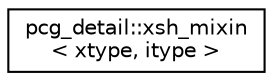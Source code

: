 digraph "Graphical Class Hierarchy"
{
 // LATEX_PDF_SIZE
  edge [fontname="Helvetica",fontsize="10",labelfontname="Helvetica",labelfontsize="10"];
  node [fontname="Helvetica",fontsize="10",shape=record];
  rankdir="LR";
  Node0 [label="pcg_detail::xsh_mixin\l\< xtype, itype \>",height=0.2,width=0.4,color="black", fillcolor="white", style="filled",URL="$structpcg__detail_1_1xsh__mixin.html",tooltip=" "];
}
